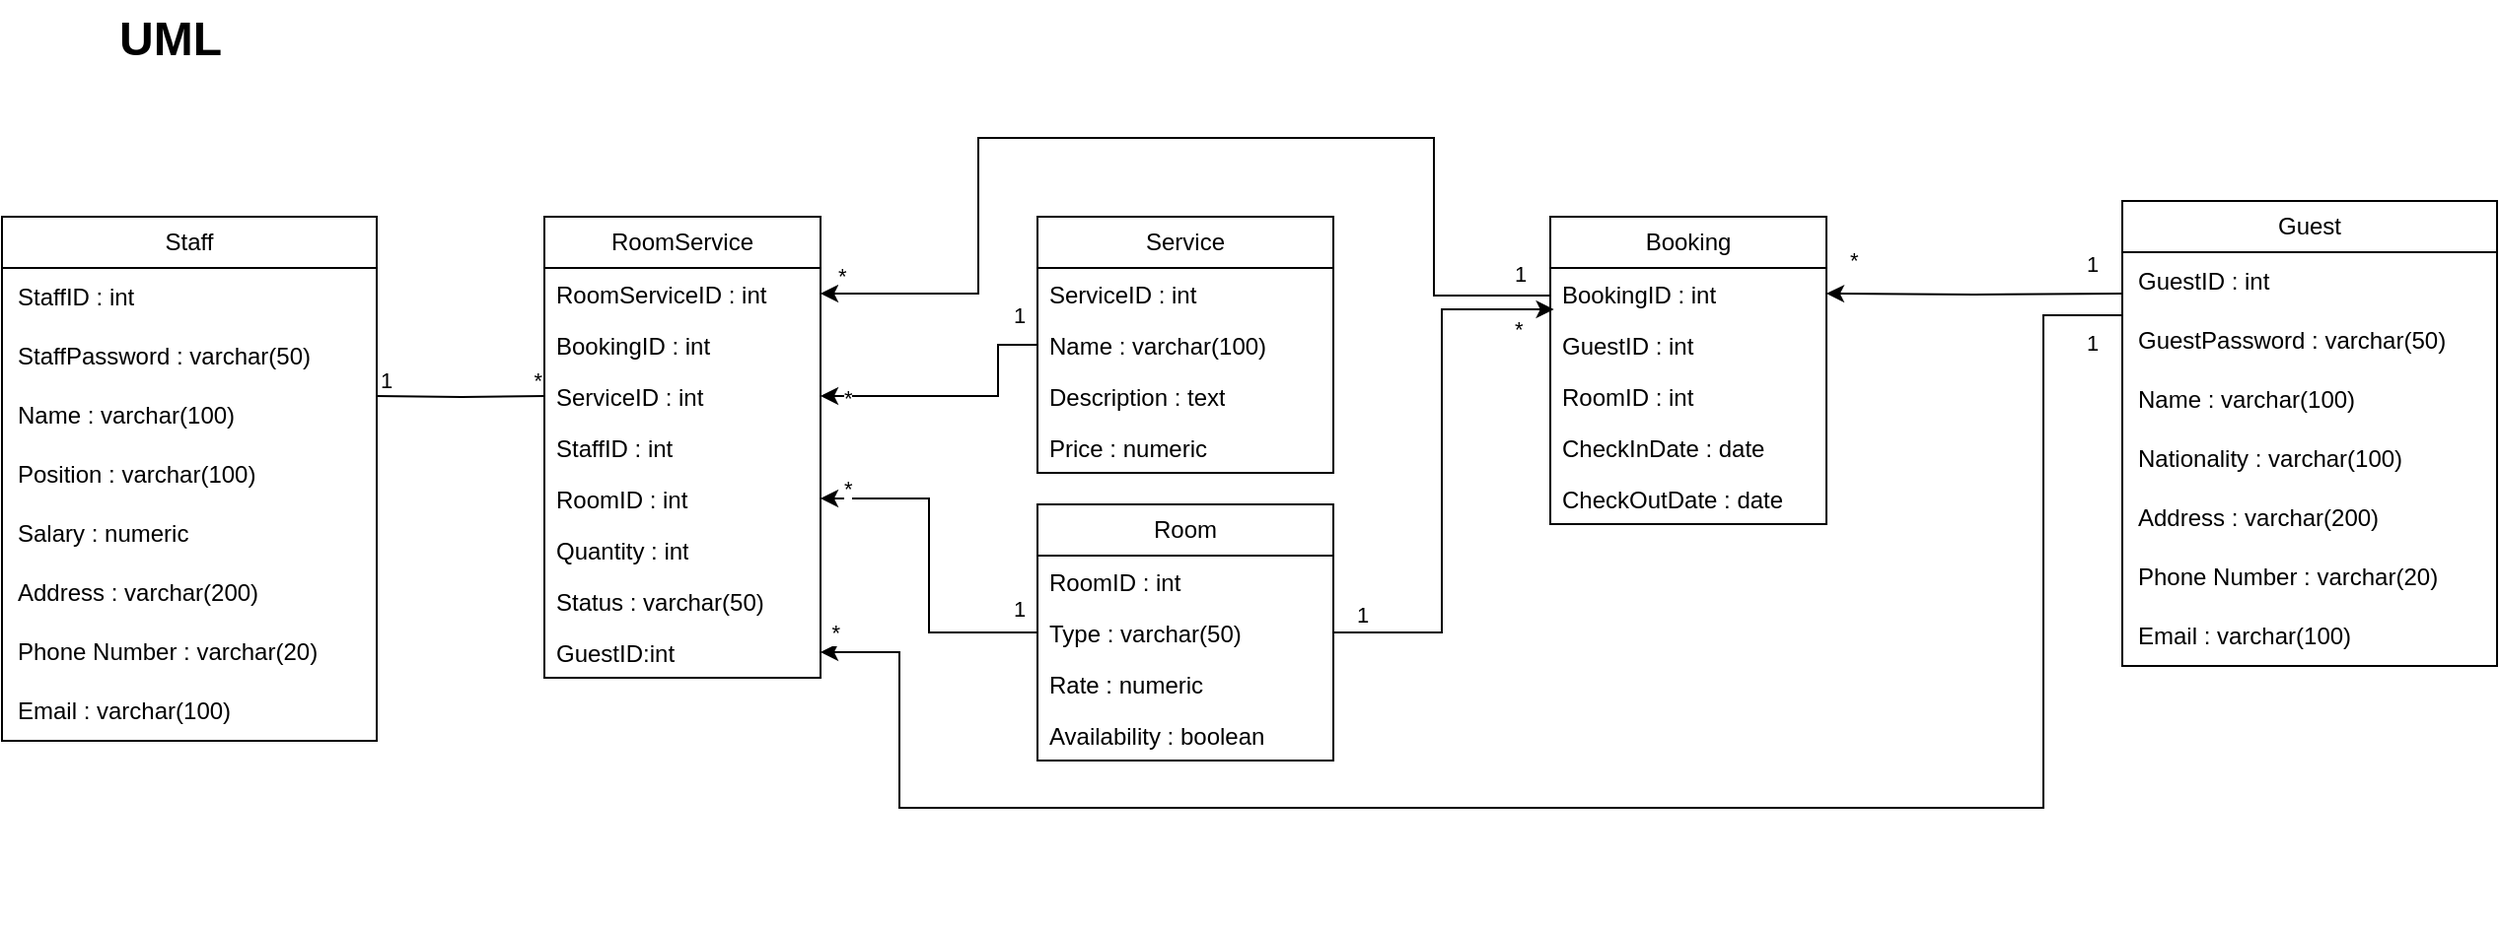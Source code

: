 <mxfile version="24.2.2" type="device">
  <diagram name="Page-1" id="KRk3p3T2rKnEF6rctr9i">
    <mxGraphModel dx="1468" dy="1937" grid="1" gridSize="10" guides="1" tooltips="1" connect="1" arrows="1" fold="1" page="1" pageScale="1" pageWidth="850" pageHeight="1100" math="0" shadow="0">
      <root>
        <mxCell id="0" />
        <mxCell id="1" parent="0" />
        <mxCell id="22IyeXc6PTUlrK1qvv6a-1" value="Staff" style="swimlane;fontStyle=0;childLayout=stackLayout;horizontal=1;startSize=26;fillColor=none;horizontalStack=0;resizeParent=1;resizeParentMax=0;resizeLast=0;collapsible=1;marginBottom=0;whiteSpace=wrap;html=1;" parent="1" vertex="1">
          <mxGeometry x="235" y="60" width="190" height="266" as="geometry" />
        </mxCell>
        <mxCell id="22IyeXc6PTUlrK1qvv6a-27" value="StaffID : int" style="shape=partialRectangle;connectable=0;fillColor=none;top=0;left=0;bottom=0;right=0;align=left;spacingLeft=6;overflow=hidden;whiteSpace=wrap;html=1;" parent="22IyeXc6PTUlrK1qvv6a-1" vertex="1">
          <mxGeometry y="26" width="190" height="30" as="geometry">
            <mxRectangle width="150" height="30" as="alternateBounds" />
          </mxGeometry>
        </mxCell>
        <mxCell id="22IyeXc6PTUlrK1qvv6a-20" value="StaffPassword : varchar(50)" style="shape=partialRectangle;connectable=0;fillColor=none;top=0;left=0;bottom=0;right=0;align=left;spacingLeft=6;overflow=hidden;whiteSpace=wrap;html=1;" parent="22IyeXc6PTUlrK1qvv6a-1" vertex="1">
          <mxGeometry y="56" width="190" height="30" as="geometry">
            <mxRectangle width="150" height="30" as="alternateBounds" />
          </mxGeometry>
        </mxCell>
        <mxCell id="22IyeXc6PTUlrK1qvv6a-21" value="Name : varchar(100)" style="shape=partialRectangle;connectable=0;fillColor=none;top=0;left=0;bottom=0;right=0;align=left;spacingLeft=6;overflow=hidden;whiteSpace=wrap;html=1;" parent="22IyeXc6PTUlrK1qvv6a-1" vertex="1">
          <mxGeometry y="86" width="190" height="30" as="geometry">
            <mxRectangle width="150" height="30" as="alternateBounds" />
          </mxGeometry>
        </mxCell>
        <mxCell id="22IyeXc6PTUlrK1qvv6a-22" value="Position : varchar(100)" style="shape=partialRectangle;connectable=0;fillColor=none;top=0;left=0;bottom=0;right=0;align=left;spacingLeft=6;overflow=hidden;whiteSpace=wrap;html=1;" parent="22IyeXc6PTUlrK1qvv6a-1" vertex="1">
          <mxGeometry y="116" width="190" height="30" as="geometry">
            <mxRectangle width="150" height="30" as="alternateBounds" />
          </mxGeometry>
        </mxCell>
        <mxCell id="22IyeXc6PTUlrK1qvv6a-23" value="Salary : numeric" style="shape=partialRectangle;connectable=0;fillColor=none;top=0;left=0;bottom=0;right=0;align=left;spacingLeft=6;overflow=hidden;whiteSpace=wrap;html=1;" parent="22IyeXc6PTUlrK1qvv6a-1" vertex="1">
          <mxGeometry y="146" width="190" height="30" as="geometry">
            <mxRectangle width="150" height="30" as="alternateBounds" />
          </mxGeometry>
        </mxCell>
        <mxCell id="22IyeXc6PTUlrK1qvv6a-24" value="Address : varchar(200)" style="shape=partialRectangle;connectable=0;fillColor=none;top=0;left=0;bottom=0;right=0;align=left;spacingLeft=6;overflow=hidden;whiteSpace=wrap;html=1;" parent="22IyeXc6PTUlrK1qvv6a-1" vertex="1">
          <mxGeometry y="176" width="190" height="30" as="geometry">
            <mxRectangle width="150" height="30" as="alternateBounds" />
          </mxGeometry>
        </mxCell>
        <mxCell id="22IyeXc6PTUlrK1qvv6a-25" value="Phone Number : varchar(20)" style="shape=partialRectangle;connectable=0;fillColor=none;top=0;left=0;bottom=0;right=0;align=left;spacingLeft=6;overflow=hidden;whiteSpace=wrap;html=1;" parent="22IyeXc6PTUlrK1qvv6a-1" vertex="1">
          <mxGeometry y="206" width="190" height="30" as="geometry">
            <mxRectangle width="150" height="30" as="alternateBounds" />
          </mxGeometry>
        </mxCell>
        <mxCell id="22IyeXc6PTUlrK1qvv6a-26" value="Email : varchar(100)" style="shape=partialRectangle;connectable=0;fillColor=none;top=0;left=0;bottom=0;right=0;align=left;spacingLeft=6;overflow=hidden;whiteSpace=wrap;html=1;" parent="22IyeXc6PTUlrK1qvv6a-1" vertex="1">
          <mxGeometry y="236" width="190" height="30" as="geometry">
            <mxRectangle width="150" height="30" as="alternateBounds" />
          </mxGeometry>
        </mxCell>
        <mxCell id="22IyeXc6PTUlrK1qvv6a-28" value="RoomService" style="swimlane;fontStyle=0;childLayout=stackLayout;horizontal=1;startSize=26;fillColor=none;horizontalStack=0;resizeParent=1;resizeParentMax=0;resizeLast=0;collapsible=1;marginBottom=0;whiteSpace=wrap;html=1;" parent="1" vertex="1">
          <mxGeometry x="510" y="60" width="140" height="234" as="geometry" />
        </mxCell>
        <mxCell id="22IyeXc6PTUlrK1qvv6a-29" value="RoomServiceID : int" style="text;strokeColor=none;fillColor=none;align=left;verticalAlign=top;spacingLeft=4;spacingRight=4;overflow=hidden;rotatable=0;points=[[0,0.5],[1,0.5]];portConstraint=eastwest;whiteSpace=wrap;html=1;" parent="22IyeXc6PTUlrK1qvv6a-28" vertex="1">
          <mxGeometry y="26" width="140" height="26" as="geometry" />
        </mxCell>
        <mxCell id="22IyeXc6PTUlrK1qvv6a-30" value="BookingID : int" style="text;strokeColor=none;fillColor=none;align=left;verticalAlign=top;spacingLeft=4;spacingRight=4;overflow=hidden;rotatable=0;points=[[0,0.5],[1,0.5]];portConstraint=eastwest;whiteSpace=wrap;html=1;" parent="22IyeXc6PTUlrK1qvv6a-28" vertex="1">
          <mxGeometry y="52" width="140" height="26" as="geometry" />
        </mxCell>
        <mxCell id="22IyeXc6PTUlrK1qvv6a-31" value="ServiceID : int" style="text;strokeColor=none;fillColor=none;align=left;verticalAlign=top;spacingLeft=4;spacingRight=4;overflow=hidden;rotatable=0;points=[[0,0.5],[1,0.5]];portConstraint=eastwest;whiteSpace=wrap;html=1;" parent="22IyeXc6PTUlrK1qvv6a-28" vertex="1">
          <mxGeometry y="78" width="140" height="26" as="geometry" />
        </mxCell>
        <mxCell id="22IyeXc6PTUlrK1qvv6a-36" value="StaffID : int" style="text;strokeColor=none;fillColor=none;align=left;verticalAlign=top;spacingLeft=4;spacingRight=4;overflow=hidden;rotatable=0;points=[[0,0.5],[1,0.5]];portConstraint=eastwest;whiteSpace=wrap;html=1;" parent="22IyeXc6PTUlrK1qvv6a-28" vertex="1">
          <mxGeometry y="104" width="140" height="26" as="geometry" />
        </mxCell>
        <mxCell id="22IyeXc6PTUlrK1qvv6a-35" value="RoomID : int" style="text;strokeColor=none;fillColor=none;align=left;verticalAlign=top;spacingLeft=4;spacingRight=4;overflow=hidden;rotatable=0;points=[[0,0.5],[1,0.5]];portConstraint=eastwest;whiteSpace=wrap;html=1;" parent="22IyeXc6PTUlrK1qvv6a-28" vertex="1">
          <mxGeometry y="130" width="140" height="26" as="geometry" />
        </mxCell>
        <mxCell id="22IyeXc6PTUlrK1qvv6a-34" value="Quantity : int" style="text;strokeColor=none;fillColor=none;align=left;verticalAlign=top;spacingLeft=4;spacingRight=4;overflow=hidden;rotatable=0;points=[[0,0.5],[1,0.5]];portConstraint=eastwest;whiteSpace=wrap;html=1;" parent="22IyeXc6PTUlrK1qvv6a-28" vertex="1">
          <mxGeometry y="156" width="140" height="26" as="geometry" />
        </mxCell>
        <mxCell id="22IyeXc6PTUlrK1qvv6a-33" value="Status : varchar(50)" style="text;strokeColor=none;fillColor=none;align=left;verticalAlign=top;spacingLeft=4;spacingRight=4;overflow=hidden;rotatable=0;points=[[0,0.5],[1,0.5]];portConstraint=eastwest;whiteSpace=wrap;html=1;" parent="22IyeXc6PTUlrK1qvv6a-28" vertex="1">
          <mxGeometry y="182" width="140" height="26" as="geometry" />
        </mxCell>
        <mxCell id="PLH3vyeAFV0mREEyjQB7-1" value="GuestID:int" style="text;strokeColor=none;fillColor=none;align=left;verticalAlign=top;spacingLeft=4;spacingRight=4;overflow=hidden;rotatable=0;points=[[0,0.5],[1,0.5]];portConstraint=eastwest;whiteSpace=wrap;html=1;" vertex="1" parent="22IyeXc6PTUlrK1qvv6a-28">
          <mxGeometry y="208" width="140" height="26" as="geometry" />
        </mxCell>
        <mxCell id="22IyeXc6PTUlrK1qvv6a-37" value="Service" style="swimlane;fontStyle=0;childLayout=stackLayout;horizontal=1;startSize=26;fillColor=none;horizontalStack=0;resizeParent=1;resizeParentMax=0;resizeLast=0;collapsible=1;marginBottom=0;whiteSpace=wrap;html=1;" parent="1" vertex="1">
          <mxGeometry x="760" y="60" width="150" height="130" as="geometry" />
        </mxCell>
        <mxCell id="22IyeXc6PTUlrK1qvv6a-38" value="ServiceID : int" style="text;strokeColor=none;fillColor=none;align=left;verticalAlign=top;spacingLeft=4;spacingRight=4;overflow=hidden;rotatable=0;points=[[0,0.5],[1,0.5]];portConstraint=eastwest;whiteSpace=wrap;html=1;" parent="22IyeXc6PTUlrK1qvv6a-37" vertex="1">
          <mxGeometry y="26" width="150" height="26" as="geometry" />
        </mxCell>
        <mxCell id="22IyeXc6PTUlrK1qvv6a-39" value="Name : varchar(100)" style="text;strokeColor=none;fillColor=none;align=left;verticalAlign=top;spacingLeft=4;spacingRight=4;overflow=hidden;rotatable=0;points=[[0,0.5],[1,0.5]];portConstraint=eastwest;whiteSpace=wrap;html=1;" parent="22IyeXc6PTUlrK1qvv6a-37" vertex="1">
          <mxGeometry y="52" width="150" height="26" as="geometry" />
        </mxCell>
        <mxCell id="22IyeXc6PTUlrK1qvv6a-40" value="Description : text" style="text;strokeColor=none;fillColor=none;align=left;verticalAlign=top;spacingLeft=4;spacingRight=4;overflow=hidden;rotatable=0;points=[[0,0.5],[1,0.5]];portConstraint=eastwest;whiteSpace=wrap;html=1;" parent="22IyeXc6PTUlrK1qvv6a-37" vertex="1">
          <mxGeometry y="78" width="150" height="26" as="geometry" />
        </mxCell>
        <mxCell id="22IyeXc6PTUlrK1qvv6a-41" value="Price : numeric" style="text;strokeColor=none;fillColor=none;align=left;verticalAlign=top;spacingLeft=4;spacingRight=4;overflow=hidden;rotatable=0;points=[[0,0.5],[1,0.5]];portConstraint=eastwest;whiteSpace=wrap;html=1;" parent="22IyeXc6PTUlrK1qvv6a-37" vertex="1">
          <mxGeometry y="104" width="150" height="26" as="geometry" />
        </mxCell>
        <mxCell id="22IyeXc6PTUlrK1qvv6a-78" style="edgeStyle=orthogonalEdgeStyle;rounded=0;orthogonalLoop=1;jettySize=auto;html=1;exitX=1;exitY=0.5;exitDx=0;exitDy=0;entryX=0.013;entryY=0.808;entryDx=0;entryDy=0;entryPerimeter=0;" parent="1" source="22IyeXc6PTUlrK1qvv6a-43" target="22IyeXc6PTUlrK1qvv6a-49" edge="1">
          <mxGeometry relative="1" as="geometry" />
        </mxCell>
        <mxCell id="22IyeXc6PTUlrK1qvv6a-43" value="Room" style="swimlane;fontStyle=0;childLayout=stackLayout;horizontal=1;startSize=26;fillColor=none;horizontalStack=0;resizeParent=1;resizeParentMax=0;resizeLast=0;collapsible=1;marginBottom=0;whiteSpace=wrap;html=1;" parent="1" vertex="1">
          <mxGeometry x="760" y="206" width="150" height="130" as="geometry" />
        </mxCell>
        <mxCell id="22IyeXc6PTUlrK1qvv6a-44" value="RoomID : int" style="text;strokeColor=none;fillColor=none;align=left;verticalAlign=top;spacingLeft=4;spacingRight=4;overflow=hidden;rotatable=0;points=[[0,0.5],[1,0.5]];portConstraint=eastwest;whiteSpace=wrap;html=1;" parent="22IyeXc6PTUlrK1qvv6a-43" vertex="1">
          <mxGeometry y="26" width="150" height="26" as="geometry" />
        </mxCell>
        <mxCell id="22IyeXc6PTUlrK1qvv6a-45" value="Type : varchar(50)" style="text;strokeColor=none;fillColor=none;align=left;verticalAlign=top;spacingLeft=4;spacingRight=4;overflow=hidden;rotatable=0;points=[[0,0.5],[1,0.5]];portConstraint=eastwest;whiteSpace=wrap;html=1;" parent="22IyeXc6PTUlrK1qvv6a-43" vertex="1">
          <mxGeometry y="52" width="150" height="26" as="geometry" />
        </mxCell>
        <mxCell id="22IyeXc6PTUlrK1qvv6a-46" value="Rate : numeric" style="text;strokeColor=none;fillColor=none;align=left;verticalAlign=top;spacingLeft=4;spacingRight=4;overflow=hidden;rotatable=0;points=[[0,0.5],[1,0.5]];portConstraint=eastwest;whiteSpace=wrap;html=1;" parent="22IyeXc6PTUlrK1qvv6a-43" vertex="1">
          <mxGeometry y="78" width="150" height="26" as="geometry" />
        </mxCell>
        <mxCell id="22IyeXc6PTUlrK1qvv6a-47" value="Availability : boolean" style="text;strokeColor=none;fillColor=none;align=left;verticalAlign=top;spacingLeft=4;spacingRight=4;overflow=hidden;rotatable=0;points=[[0,0.5],[1,0.5]];portConstraint=eastwest;whiteSpace=wrap;html=1;" parent="22IyeXc6PTUlrK1qvv6a-43" vertex="1">
          <mxGeometry y="104" width="150" height="26" as="geometry" />
        </mxCell>
        <mxCell id="22IyeXc6PTUlrK1qvv6a-48" value="Booking" style="swimlane;fontStyle=0;childLayout=stackLayout;horizontal=1;startSize=26;fillColor=none;horizontalStack=0;resizeParent=1;resizeParentMax=0;resizeLast=0;collapsible=1;marginBottom=0;whiteSpace=wrap;html=1;" parent="1" vertex="1">
          <mxGeometry x="1020" y="60" width="140" height="156" as="geometry" />
        </mxCell>
        <mxCell id="22IyeXc6PTUlrK1qvv6a-49" value="BookingID : int" style="text;strokeColor=none;fillColor=none;align=left;verticalAlign=top;spacingLeft=4;spacingRight=4;overflow=hidden;rotatable=0;points=[[0,0.5],[1,0.5]];portConstraint=eastwest;whiteSpace=wrap;html=1;" parent="22IyeXc6PTUlrK1qvv6a-48" vertex="1">
          <mxGeometry y="26" width="140" height="26" as="geometry" />
        </mxCell>
        <mxCell id="22IyeXc6PTUlrK1qvv6a-50" value="GuestID : int" style="text;strokeColor=none;fillColor=none;align=left;verticalAlign=top;spacingLeft=4;spacingRight=4;overflow=hidden;rotatable=0;points=[[0,0.5],[1,0.5]];portConstraint=eastwest;whiteSpace=wrap;html=1;" parent="22IyeXc6PTUlrK1qvv6a-48" vertex="1">
          <mxGeometry y="52" width="140" height="26" as="geometry" />
        </mxCell>
        <mxCell id="22IyeXc6PTUlrK1qvv6a-51" value="RoomID : int" style="text;strokeColor=none;fillColor=none;align=left;verticalAlign=top;spacingLeft=4;spacingRight=4;overflow=hidden;rotatable=0;points=[[0,0.5],[1,0.5]];portConstraint=eastwest;whiteSpace=wrap;html=1;" parent="22IyeXc6PTUlrK1qvv6a-48" vertex="1">
          <mxGeometry y="78" width="140" height="26" as="geometry" />
        </mxCell>
        <mxCell id="22IyeXc6PTUlrK1qvv6a-52" value="CheckInDate : date" style="text;strokeColor=none;fillColor=none;align=left;verticalAlign=top;spacingLeft=4;spacingRight=4;overflow=hidden;rotatable=0;points=[[0,0.5],[1,0.5]];portConstraint=eastwest;whiteSpace=wrap;html=1;" parent="22IyeXc6PTUlrK1qvv6a-48" vertex="1">
          <mxGeometry y="104" width="140" height="26" as="geometry" />
        </mxCell>
        <mxCell id="22IyeXc6PTUlrK1qvv6a-53" value="CheckOutDate : date" style="text;strokeColor=none;fillColor=none;align=left;verticalAlign=top;spacingLeft=4;spacingRight=4;overflow=hidden;rotatable=0;points=[[0,0.5],[1,0.5]];portConstraint=eastwest;whiteSpace=wrap;html=1;" parent="22IyeXc6PTUlrK1qvv6a-48" vertex="1">
          <mxGeometry y="130" width="140" height="26" as="geometry" />
        </mxCell>
        <mxCell id="22IyeXc6PTUlrK1qvv6a-82" style="edgeStyle=orthogonalEdgeStyle;rounded=0;orthogonalLoop=1;jettySize=auto;html=1;entryX=1;entryY=0.5;entryDx=0;entryDy=0;" parent="1" target="22IyeXc6PTUlrK1qvv6a-49" edge="1">
          <mxGeometry relative="1" as="geometry">
            <mxPoint x="1310" y="99" as="sourcePoint" />
          </mxGeometry>
        </mxCell>
        <mxCell id="22IyeXc6PTUlrK1qvv6a-55" value="Guest" style="swimlane;fontStyle=0;childLayout=stackLayout;horizontal=1;startSize=26;fillColor=none;horizontalStack=0;resizeParent=1;resizeParentMax=0;resizeLast=0;collapsible=1;marginBottom=0;whiteSpace=wrap;html=1;" parent="1" vertex="1">
          <mxGeometry x="1310" y="52" width="190" height="236" as="geometry" />
        </mxCell>
        <mxCell id="22IyeXc6PTUlrK1qvv6a-56" value="GuestID : int" style="shape=partialRectangle;connectable=0;fillColor=none;top=0;left=0;bottom=0;right=0;align=left;spacingLeft=6;overflow=hidden;whiteSpace=wrap;html=1;" parent="22IyeXc6PTUlrK1qvv6a-55" vertex="1">
          <mxGeometry y="26" width="190" height="30" as="geometry">
            <mxRectangle width="150" height="30" as="alternateBounds" />
          </mxGeometry>
        </mxCell>
        <mxCell id="22IyeXc6PTUlrK1qvv6a-57" value="GuestPassword : varchar(50)" style="shape=partialRectangle;connectable=0;fillColor=none;top=0;left=0;bottom=0;right=0;align=left;spacingLeft=6;overflow=hidden;whiteSpace=wrap;html=1;" parent="22IyeXc6PTUlrK1qvv6a-55" vertex="1">
          <mxGeometry y="56" width="190" height="30" as="geometry">
            <mxRectangle width="150" height="30" as="alternateBounds" />
          </mxGeometry>
        </mxCell>
        <mxCell id="22IyeXc6PTUlrK1qvv6a-58" value="Name : varchar(100)" style="shape=partialRectangle;connectable=0;fillColor=none;top=0;left=0;bottom=0;right=0;align=left;spacingLeft=6;overflow=hidden;whiteSpace=wrap;html=1;" parent="22IyeXc6PTUlrK1qvv6a-55" vertex="1">
          <mxGeometry y="86" width="190" height="30" as="geometry">
            <mxRectangle width="150" height="30" as="alternateBounds" />
          </mxGeometry>
        </mxCell>
        <mxCell id="22IyeXc6PTUlrK1qvv6a-59" value="Nationality : varchar(100)" style="shape=partialRectangle;connectable=0;fillColor=none;top=0;left=0;bottom=0;right=0;align=left;spacingLeft=6;overflow=hidden;whiteSpace=wrap;html=1;" parent="22IyeXc6PTUlrK1qvv6a-55" vertex="1">
          <mxGeometry y="116" width="190" height="30" as="geometry">
            <mxRectangle width="150" height="30" as="alternateBounds" />
          </mxGeometry>
        </mxCell>
        <mxCell id="22IyeXc6PTUlrK1qvv6a-61" value="Address : varchar(200)" style="shape=partialRectangle;connectable=0;fillColor=none;top=0;left=0;bottom=0;right=0;align=left;spacingLeft=6;overflow=hidden;whiteSpace=wrap;html=1;" parent="22IyeXc6PTUlrK1qvv6a-55" vertex="1">
          <mxGeometry y="146" width="190" height="30" as="geometry">
            <mxRectangle width="150" height="30" as="alternateBounds" />
          </mxGeometry>
        </mxCell>
        <mxCell id="22IyeXc6PTUlrK1qvv6a-62" value="Phone Number : varchar(20)" style="shape=partialRectangle;connectable=0;fillColor=none;top=0;left=0;bottom=0;right=0;align=left;spacingLeft=6;overflow=hidden;whiteSpace=wrap;html=1;" parent="22IyeXc6PTUlrK1qvv6a-55" vertex="1">
          <mxGeometry y="176" width="190" height="30" as="geometry">
            <mxRectangle width="150" height="30" as="alternateBounds" />
          </mxGeometry>
        </mxCell>
        <mxCell id="22IyeXc6PTUlrK1qvv6a-63" value="Email : varchar(100)" style="shape=partialRectangle;connectable=0;fillColor=none;top=0;left=0;bottom=0;right=0;align=left;spacingLeft=6;overflow=hidden;whiteSpace=wrap;html=1;" parent="22IyeXc6PTUlrK1qvv6a-55" vertex="1">
          <mxGeometry y="206" width="190" height="30" as="geometry">
            <mxRectangle width="150" height="30" as="alternateBounds" />
          </mxGeometry>
        </mxCell>
        <mxCell id="22IyeXc6PTUlrK1qvv6a-64" value="UML" style="text;strokeColor=none;fillColor=none;html=1;fontSize=24;fontStyle=1;verticalAlign=middle;align=center;" parent="1" vertex="1">
          <mxGeometry x="270" y="-50" width="100" height="40" as="geometry" />
        </mxCell>
        <mxCell id="22IyeXc6PTUlrK1qvv6a-70" value="" style="endArrow=none;html=1;edgeStyle=orthogonalEdgeStyle;rounded=0;entryX=0;entryY=0.5;entryDx=0;entryDy=0;" parent="1" target="22IyeXc6PTUlrK1qvv6a-31" edge="1">
          <mxGeometry relative="1" as="geometry">
            <mxPoint x="425" y="151" as="sourcePoint" />
            <mxPoint x="505" y="150" as="targetPoint" />
          </mxGeometry>
        </mxCell>
        <mxCell id="22IyeXc6PTUlrK1qvv6a-71" value="1" style="edgeLabel;resizable=0;html=1;align=left;verticalAlign=bottom;" parent="22IyeXc6PTUlrK1qvv6a-70" connectable="0" vertex="1">
          <mxGeometry x="-1" relative="1" as="geometry" />
        </mxCell>
        <mxCell id="22IyeXc6PTUlrK1qvv6a-72" value="*" style="edgeLabel;resizable=0;html=1;align=right;verticalAlign=bottom;" parent="22IyeXc6PTUlrK1qvv6a-70" connectable="0" vertex="1">
          <mxGeometry x="1" relative="1" as="geometry" />
        </mxCell>
        <mxCell id="22IyeXc6PTUlrK1qvv6a-73" style="edgeStyle=orthogonalEdgeStyle;rounded=0;orthogonalLoop=1;jettySize=auto;html=1;exitX=0;exitY=0.5;exitDx=0;exitDy=0;entryX=1;entryY=0.5;entryDx=0;entryDy=0;" parent="1" source="22IyeXc6PTUlrK1qvv6a-39" target="22IyeXc6PTUlrK1qvv6a-31" edge="1">
          <mxGeometry relative="1" as="geometry">
            <mxPoint x="660" y="160" as="targetPoint" />
            <Array as="points">
              <mxPoint x="740" y="125" />
              <mxPoint x="740" y="151" />
            </Array>
          </mxGeometry>
        </mxCell>
        <mxCell id="22IyeXc6PTUlrK1qvv6a-75" value="*" style="edgeLabel;resizable=0;html=1;align=left;verticalAlign=bottom;" parent="1" connectable="0" vertex="1">
          <mxGeometry x="660" y="160" as="geometry" />
        </mxCell>
        <mxCell id="22IyeXc6PTUlrK1qvv6a-76" style="edgeStyle=orthogonalEdgeStyle;rounded=0;orthogonalLoop=1;jettySize=auto;html=1;exitX=0;exitY=0.5;exitDx=0;exitDy=0;entryX=1;entryY=0.5;entryDx=0;entryDy=0;" parent="1" source="22IyeXc6PTUlrK1qvv6a-45" target="22IyeXc6PTUlrK1qvv6a-35" edge="1">
          <mxGeometry relative="1" as="geometry">
            <mxPoint x="670" y="200" as="targetPoint" />
            <Array as="points">
              <mxPoint x="705" y="271" />
              <mxPoint x="705" y="203" />
            </Array>
          </mxGeometry>
        </mxCell>
        <mxCell id="22IyeXc6PTUlrK1qvv6a-77" value="*" style="edgeLabel;resizable=0;html=1;align=left;verticalAlign=bottom;" parent="1" connectable="0" vertex="1">
          <mxGeometry x="660" y="206" as="geometry" />
        </mxCell>
        <mxCell id="22IyeXc6PTUlrK1qvv6a-79" value="1" style="edgeLabel;resizable=0;html=1;align=left;verticalAlign=bottom;" parent="1" connectable="0" vertex="1">
          <mxGeometry x="920" y="270" as="geometry" />
        </mxCell>
        <mxCell id="22IyeXc6PTUlrK1qvv6a-83" value="*" style="edgeLabel;resizable=0;html=1;align=left;verticalAlign=bottom;" parent="1" connectable="0" vertex="1">
          <mxGeometry x="1170" y="90" as="geometry" />
        </mxCell>
        <mxCell id="PLH3vyeAFV0mREEyjQB7-2" style="edgeStyle=orthogonalEdgeStyle;rounded=0;orthogonalLoop=1;jettySize=auto;html=1;exitX=0;exitY=0.5;exitDx=0;exitDy=0;entryX=1;entryY=0.5;entryDx=0;entryDy=0;" edge="1" parent="1" target="PLH3vyeAFV0mREEyjQB7-1">
          <mxGeometry relative="1" as="geometry">
            <mxPoint x="1310" y="110" as="sourcePoint" />
            <mxPoint x="690" y="280" as="targetPoint" />
            <Array as="points">
              <mxPoint x="1270" y="110" />
              <mxPoint x="1270" y="360" />
              <mxPoint x="690" y="360" />
              <mxPoint x="690" y="281" />
            </Array>
          </mxGeometry>
        </mxCell>
        <mxCell id="PLH3vyeAFV0mREEyjQB7-3" value="*" style="edgeLabel;resizable=0;html=1;align=right;verticalAlign=bottom;" connectable="0" vertex="1" parent="1">
          <mxGeometry x="519.734" y="170.0" as="geometry">
            <mxPoint x="141" y="109" as="offset" />
          </mxGeometry>
        </mxCell>
        <mxCell id="PLH3vyeAFV0mREEyjQB7-4" style="edgeStyle=orthogonalEdgeStyle;rounded=0;orthogonalLoop=1;jettySize=auto;html=1;exitX=0;exitY=0.5;exitDx=0;exitDy=0;entryX=1;entryY=0.5;entryDx=0;entryDy=0;" edge="1" parent="1" target="22IyeXc6PTUlrK1qvv6a-29">
          <mxGeometry relative="1" as="geometry">
            <mxPoint x="1020" y="100" as="sourcePoint" />
            <mxPoint x="670" y="110" as="targetPoint" />
            <Array as="points">
              <mxPoint x="961" y="100" />
              <mxPoint x="961" y="20" />
              <mxPoint x="730" y="20" />
              <mxPoint x="730" y="99" />
            </Array>
          </mxGeometry>
        </mxCell>
        <mxCell id="PLH3vyeAFV0mREEyjQB7-5" value="*" style="edgeLabel;resizable=0;html=1;align=left;verticalAlign=bottom;" connectable="0" vertex="1" parent="1">
          <mxGeometry x="670" y="216" as="geometry">
            <mxPoint x="-13" y="-118" as="offset" />
          </mxGeometry>
        </mxCell>
        <mxCell id="PLH3vyeAFV0mREEyjQB7-6" value="&lt;span style=&quot;color: rgb(0, 0, 0); font-family: Helvetica; font-size: 11px; font-style: normal; font-variant-ligatures: normal; font-variant-caps: normal; font-weight: 400; letter-spacing: normal; orphans: 2; text-align: left; text-indent: 0px; text-transform: none; widows: 2; word-spacing: 0px; -webkit-text-stroke-width: 0px; white-space: nowrap; background-color: rgb(255, 255, 255); text-decoration-thickness: initial; text-decoration-style: initial; text-decoration-color: initial; display: inline !important; float: none;&quot;&gt;1&lt;/span&gt;" style="text;whiteSpace=wrap;html=1;" vertex="1" parent="1">
          <mxGeometry x="1000" y="75" width="10" height="30" as="geometry" />
        </mxCell>
        <mxCell id="PLH3vyeAFV0mREEyjQB7-7" value="*" style="edgeLabel;resizable=0;html=1;align=left;verticalAlign=bottom;" connectable="0" vertex="1" parent="1">
          <mxGeometry x="1000" y="125" as="geometry" />
        </mxCell>
        <mxCell id="PLH3vyeAFV0mREEyjQB7-8" value="&lt;span style=&quot;color: rgb(0, 0, 0); font-family: Helvetica; font-size: 11px; font-style: normal; font-variant-ligatures: normal; font-variant-caps: normal; font-weight: 400; letter-spacing: normal; orphans: 2; text-align: left; text-indent: 0px; text-transform: none; widows: 2; word-spacing: 0px; -webkit-text-stroke-width: 0px; white-space: nowrap; background-color: rgb(255, 255, 255); text-decoration-thickness: initial; text-decoration-style: initial; text-decoration-color: initial; display: inline !important; float: none;&quot;&gt;1&lt;/span&gt;" style="text;whiteSpace=wrap;html=1;" vertex="1" parent="1">
          <mxGeometry x="1290" y="110" width="10" height="30" as="geometry" />
        </mxCell>
        <mxCell id="PLH3vyeAFV0mREEyjQB7-9" value="&lt;span style=&quot;color: rgb(0, 0, 0); font-family: Helvetica; font-size: 11px; font-style: normal; font-variant-ligatures: normal; font-variant-caps: normal; font-weight: 400; letter-spacing: normal; orphans: 2; text-align: left; text-indent: 0px; text-transform: none; widows: 2; word-spacing: 0px; -webkit-text-stroke-width: 0px; white-space: nowrap; background-color: rgb(255, 255, 255); text-decoration-thickness: initial; text-decoration-style: initial; text-decoration-color: initial; display: inline !important; float: none;&quot;&gt;1&lt;/span&gt;" style="text;whiteSpace=wrap;html=1;" vertex="1" parent="1">
          <mxGeometry x="1290" y="70" width="10" height="30" as="geometry" />
        </mxCell>
        <mxCell id="PLH3vyeAFV0mREEyjQB7-10" value="1" style="edgeLabel;resizable=0;html=1;align=left;verticalAlign=bottom;" connectable="0" vertex="1" parent="1">
          <mxGeometry x="930" y="271" as="geometry">
            <mxPoint x="-184" y="-153" as="offset" />
          </mxGeometry>
        </mxCell>
        <mxCell id="PLH3vyeAFV0mREEyjQB7-11" value="1" style="edgeLabel;resizable=0;html=1;align=left;verticalAlign=bottom;" connectable="0" vertex="1" parent="1">
          <mxGeometry x="930" y="420" as="geometry">
            <mxPoint x="-184" y="-153" as="offset" />
          </mxGeometry>
        </mxCell>
      </root>
    </mxGraphModel>
  </diagram>
</mxfile>
